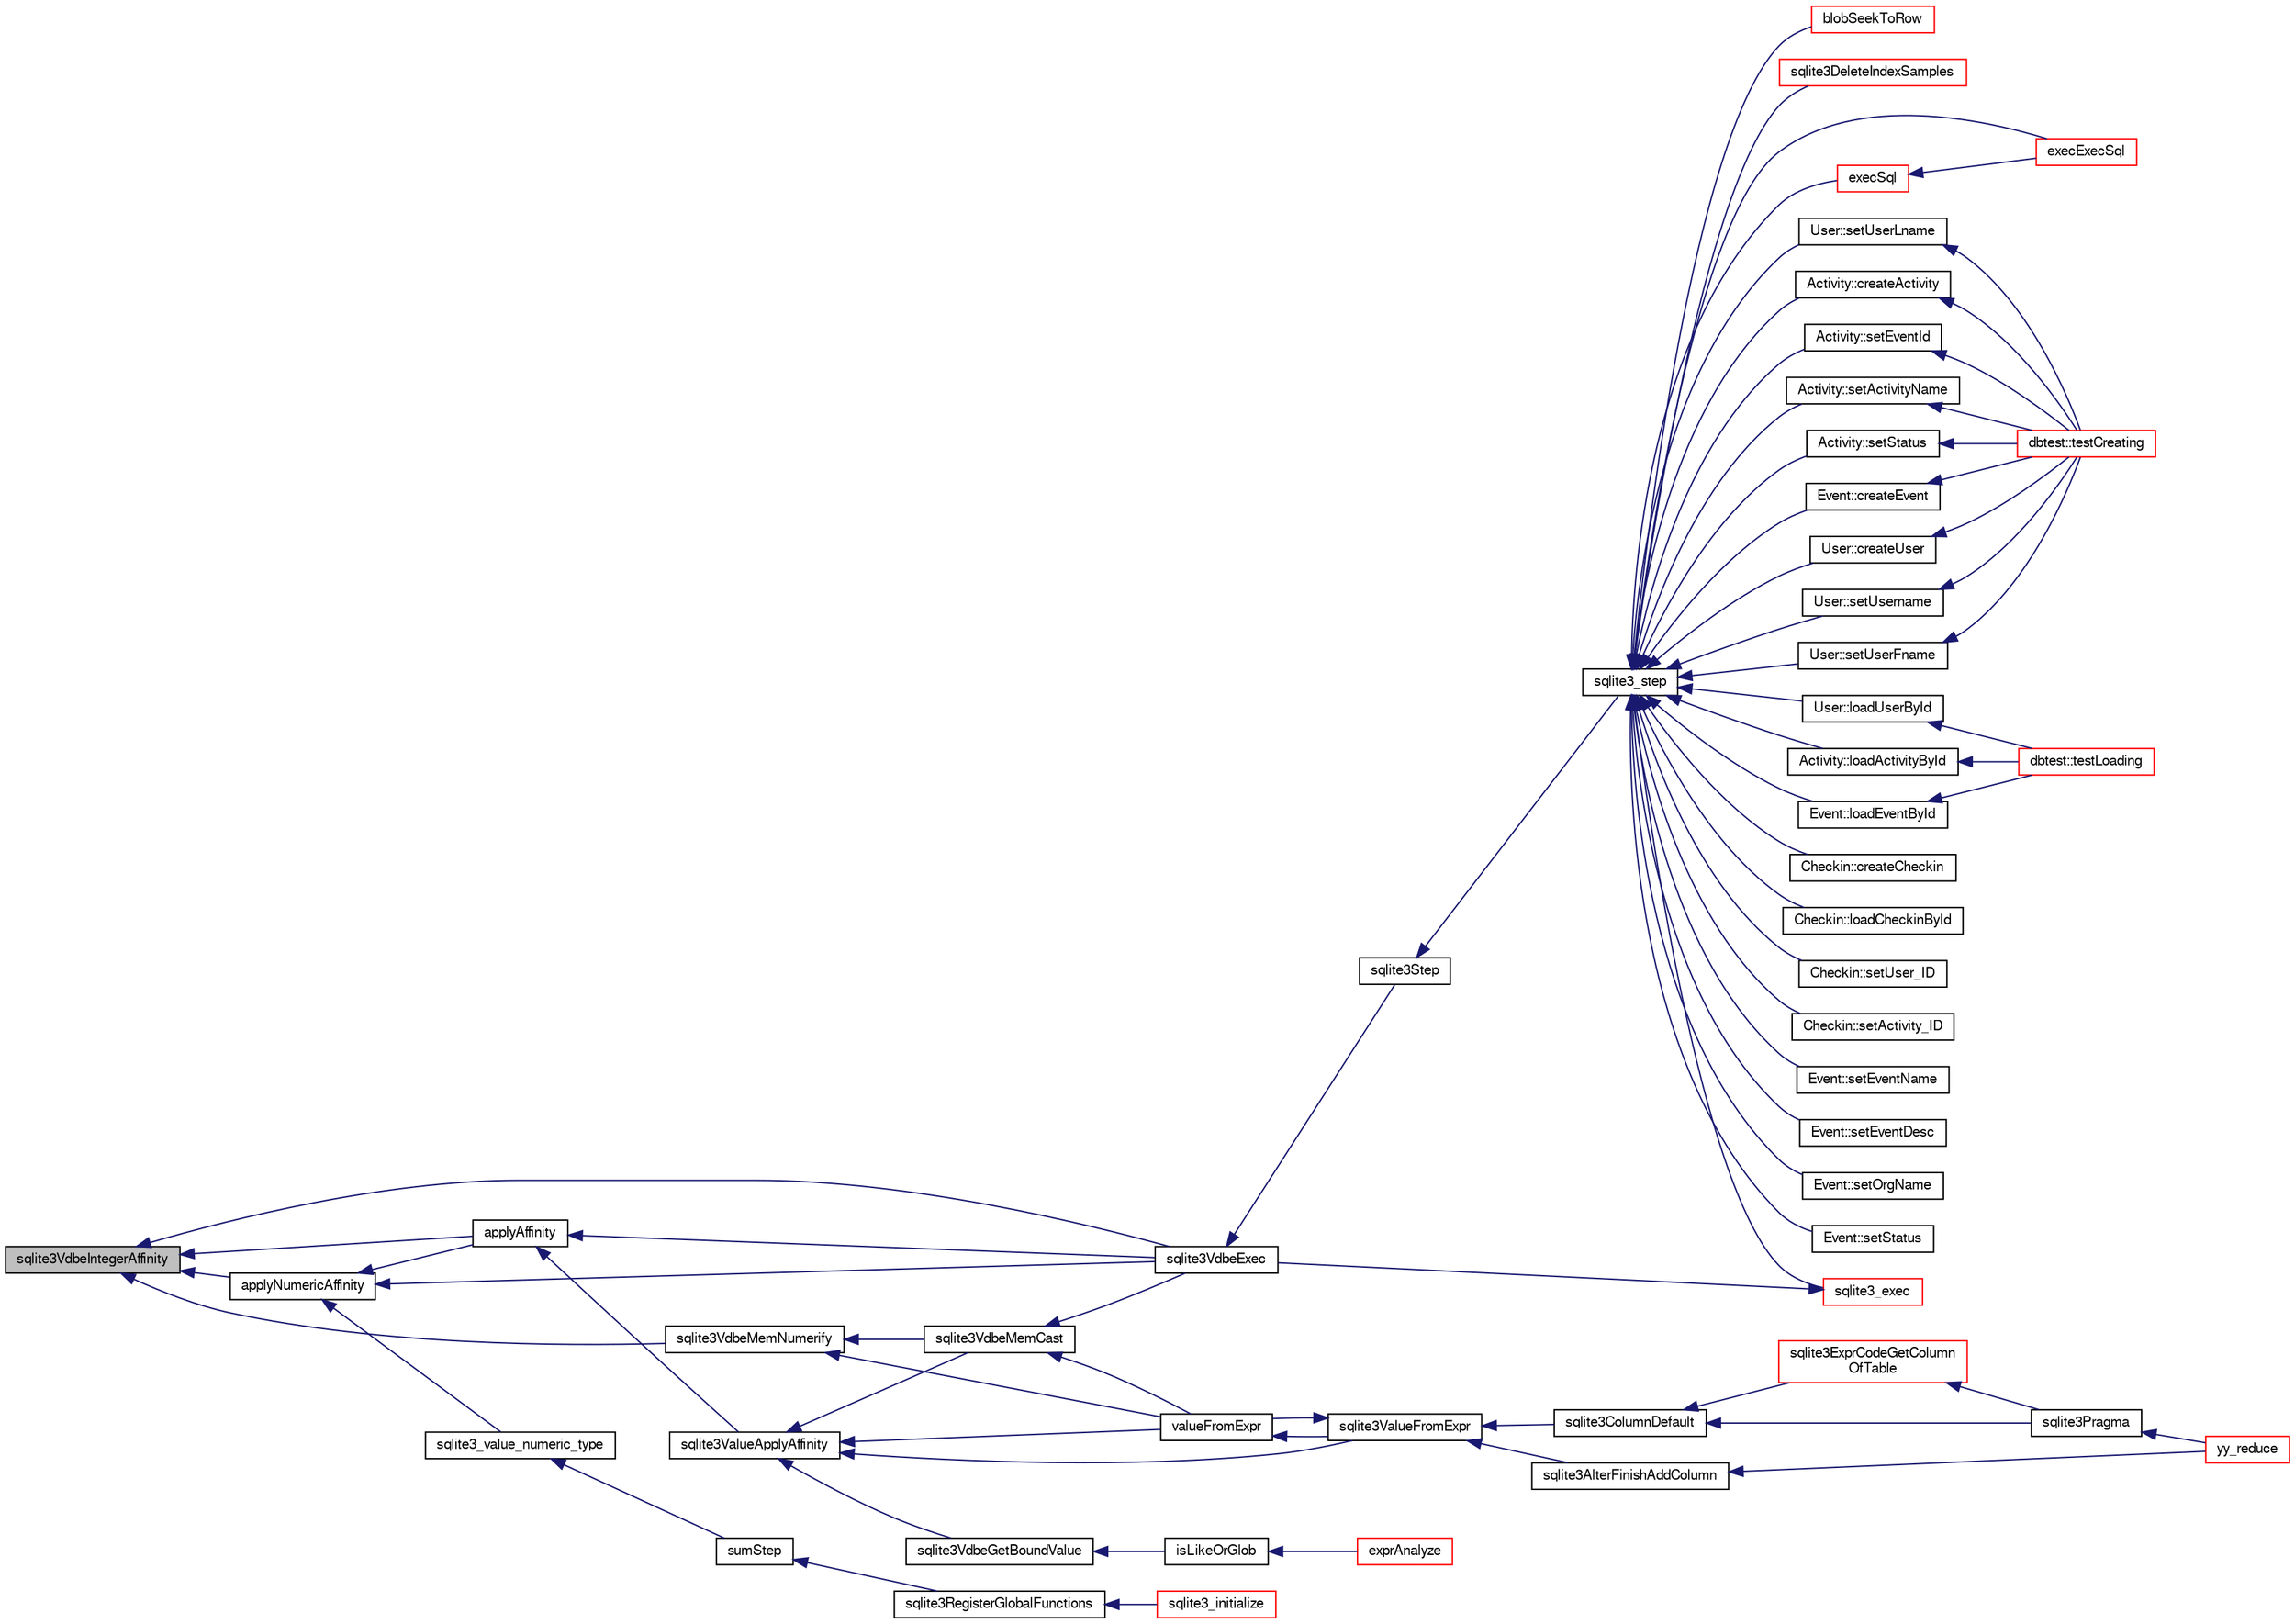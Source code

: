 digraph "sqlite3VdbeIntegerAffinity"
{
  edge [fontname="FreeSans",fontsize="10",labelfontname="FreeSans",labelfontsize="10"];
  node [fontname="FreeSans",fontsize="10",shape=record];
  rankdir="LR";
  Node758881 [label="sqlite3VdbeIntegerAffinity",height=0.2,width=0.4,color="black", fillcolor="grey75", style="filled", fontcolor="black"];
  Node758881 -> Node758882 [dir="back",color="midnightblue",fontsize="10",style="solid",fontname="FreeSans"];
  Node758882 [label="sqlite3VdbeMemNumerify",height=0.2,width=0.4,color="black", fillcolor="white", style="filled",URL="$sqlite3_8c.html#a5b24feaa1b99012399cb264698e27c41"];
  Node758882 -> Node758883 [dir="back",color="midnightblue",fontsize="10",style="solid",fontname="FreeSans"];
  Node758883 [label="sqlite3VdbeMemCast",height=0.2,width=0.4,color="black", fillcolor="white", style="filled",URL="$sqlite3_8c.html#a2e5bfc1911e317ae456d2cea24c2a0d5"];
  Node758883 -> Node758884 [dir="back",color="midnightblue",fontsize="10",style="solid",fontname="FreeSans"];
  Node758884 [label="valueFromExpr",height=0.2,width=0.4,color="black", fillcolor="white", style="filled",URL="$sqlite3_8c.html#a08f91b27c0189e8b5bcdea6537466b7c"];
  Node758884 -> Node758885 [dir="back",color="midnightblue",fontsize="10",style="solid",fontname="FreeSans"];
  Node758885 [label="sqlite3ValueFromExpr",height=0.2,width=0.4,color="black", fillcolor="white", style="filled",URL="$sqlite3_8c.html#af103c812684544760641a1cd4d9745df"];
  Node758885 -> Node758884 [dir="back",color="midnightblue",fontsize="10",style="solid",fontname="FreeSans"];
  Node758885 -> Node758886 [dir="back",color="midnightblue",fontsize="10",style="solid",fontname="FreeSans"];
  Node758886 [label="sqlite3AlterFinishAddColumn",height=0.2,width=0.4,color="black", fillcolor="white", style="filled",URL="$sqlite3_8c.html#a392e1e5be904b01216faae16a77c2c31"];
  Node758886 -> Node758887 [dir="back",color="midnightblue",fontsize="10",style="solid",fontname="FreeSans"];
  Node758887 [label="yy_reduce",height=0.2,width=0.4,color="red", fillcolor="white", style="filled",URL="$sqlite3_8c.html#a7c419a9b25711c666a9a2449ef377f14"];
  Node758885 -> Node758889 [dir="back",color="midnightblue",fontsize="10",style="solid",fontname="FreeSans"];
  Node758889 [label="sqlite3ColumnDefault",height=0.2,width=0.4,color="black", fillcolor="white", style="filled",URL="$sqlite3_8c.html#a59f47949957801afdf53735549eacc7d"];
  Node758889 -> Node758890 [dir="back",color="midnightblue",fontsize="10",style="solid",fontname="FreeSans"];
  Node758890 [label="sqlite3ExprCodeGetColumn\lOfTable",height=0.2,width=0.4,color="red", fillcolor="white", style="filled",URL="$sqlite3_8c.html#aef676ae689397d0e050eb0a360c32315"];
  Node758890 -> Node758924 [dir="back",color="midnightblue",fontsize="10",style="solid",fontname="FreeSans"];
  Node758924 [label="sqlite3Pragma",height=0.2,width=0.4,color="black", fillcolor="white", style="filled",URL="$sqlite3_8c.html#a111391370f58f8e6a6eca51fd34d62ed"];
  Node758924 -> Node758887 [dir="back",color="midnightblue",fontsize="10",style="solid",fontname="FreeSans"];
  Node758889 -> Node758924 [dir="back",color="midnightblue",fontsize="10",style="solid",fontname="FreeSans"];
  Node758883 -> Node758964 [dir="back",color="midnightblue",fontsize="10",style="solid",fontname="FreeSans"];
  Node758964 [label="sqlite3VdbeExec",height=0.2,width=0.4,color="black", fillcolor="white", style="filled",URL="$sqlite3_8c.html#a8ce40a614bdc56719c4d642b1e4dfb21"];
  Node758964 -> Node758965 [dir="back",color="midnightblue",fontsize="10",style="solid",fontname="FreeSans"];
  Node758965 [label="sqlite3Step",height=0.2,width=0.4,color="black", fillcolor="white", style="filled",URL="$sqlite3_8c.html#a3f2872e873e2758a4beedad1d5113554"];
  Node758965 -> Node758966 [dir="back",color="midnightblue",fontsize="10",style="solid",fontname="FreeSans"];
  Node758966 [label="sqlite3_step",height=0.2,width=0.4,color="black", fillcolor="white", style="filled",URL="$sqlite3_8h.html#ac1e491ce36b7471eb28387f7d3c74334"];
  Node758966 -> Node758967 [dir="back",color="midnightblue",fontsize="10",style="solid",fontname="FreeSans"];
  Node758967 [label="Activity::createActivity",height=0.2,width=0.4,color="black", fillcolor="white", style="filled",URL="$classActivity.html#a813cc5e52c14ab49b39014c134e3425b"];
  Node758967 -> Node758968 [dir="back",color="midnightblue",fontsize="10",style="solid",fontname="FreeSans"];
  Node758968 [label="dbtest::testCreating",height=0.2,width=0.4,color="red", fillcolor="white", style="filled",URL="$classdbtest.html#a8193e88a7df657069c8a6bd09c8243b7"];
  Node758966 -> Node758970 [dir="back",color="midnightblue",fontsize="10",style="solid",fontname="FreeSans"];
  Node758970 [label="Activity::loadActivityById",height=0.2,width=0.4,color="black", fillcolor="white", style="filled",URL="$classActivity.html#abe4ffb4f08a47212ebf9013259d9e7fd"];
  Node758970 -> Node758971 [dir="back",color="midnightblue",fontsize="10",style="solid",fontname="FreeSans"];
  Node758971 [label="dbtest::testLoading",height=0.2,width=0.4,color="red", fillcolor="white", style="filled",URL="$classdbtest.html#a6f98d82a2c8e2b9040848763504ddae1"];
  Node758966 -> Node758972 [dir="back",color="midnightblue",fontsize="10",style="solid",fontname="FreeSans"];
  Node758972 [label="Activity::setEventId",height=0.2,width=0.4,color="black", fillcolor="white", style="filled",URL="$classActivity.html#adb1d0fd0d08f473e068f0a4086bfa9ca"];
  Node758972 -> Node758968 [dir="back",color="midnightblue",fontsize="10",style="solid",fontname="FreeSans"];
  Node758966 -> Node758973 [dir="back",color="midnightblue",fontsize="10",style="solid",fontname="FreeSans"];
  Node758973 [label="Activity::setActivityName",height=0.2,width=0.4,color="black", fillcolor="white", style="filled",URL="$classActivity.html#a62dc3737b33915a36086f9dd26d16a81"];
  Node758973 -> Node758968 [dir="back",color="midnightblue",fontsize="10",style="solid",fontname="FreeSans"];
  Node758966 -> Node758974 [dir="back",color="midnightblue",fontsize="10",style="solid",fontname="FreeSans"];
  Node758974 [label="Activity::setStatus",height=0.2,width=0.4,color="black", fillcolor="white", style="filled",URL="$classActivity.html#af618135a7738f4d2a7ee147a8ef912ea"];
  Node758974 -> Node758968 [dir="back",color="midnightblue",fontsize="10",style="solid",fontname="FreeSans"];
  Node758966 -> Node758975 [dir="back",color="midnightblue",fontsize="10",style="solid",fontname="FreeSans"];
  Node758975 [label="Checkin::createCheckin",height=0.2,width=0.4,color="black", fillcolor="white", style="filled",URL="$classCheckin.html#a4e40acdf7fff0e607f6de4f24f3a163c"];
  Node758966 -> Node758976 [dir="back",color="midnightblue",fontsize="10",style="solid",fontname="FreeSans"];
  Node758976 [label="Checkin::loadCheckinById",height=0.2,width=0.4,color="black", fillcolor="white", style="filled",URL="$classCheckin.html#a3461f70ea6c68475225f2a07f78a21e0"];
  Node758966 -> Node758977 [dir="back",color="midnightblue",fontsize="10",style="solid",fontname="FreeSans"];
  Node758977 [label="Checkin::setUser_ID",height=0.2,width=0.4,color="black", fillcolor="white", style="filled",URL="$classCheckin.html#a76ab640f4f912876dbebf183db5359c6"];
  Node758966 -> Node758978 [dir="back",color="midnightblue",fontsize="10",style="solid",fontname="FreeSans"];
  Node758978 [label="Checkin::setActivity_ID",height=0.2,width=0.4,color="black", fillcolor="white", style="filled",URL="$classCheckin.html#ab2ff3ec2604ec73a42af25874a00b232"];
  Node758966 -> Node758979 [dir="back",color="midnightblue",fontsize="10",style="solid",fontname="FreeSans"];
  Node758979 [label="Event::createEvent",height=0.2,width=0.4,color="black", fillcolor="white", style="filled",URL="$classEvent.html#a77adb9f4a46ffb32c2d931f0691f5903"];
  Node758979 -> Node758968 [dir="back",color="midnightblue",fontsize="10",style="solid",fontname="FreeSans"];
  Node758966 -> Node758980 [dir="back",color="midnightblue",fontsize="10",style="solid",fontname="FreeSans"];
  Node758980 [label="Event::loadEventById",height=0.2,width=0.4,color="black", fillcolor="white", style="filled",URL="$classEvent.html#afa66cea33f722dbeecb69cc98fdea055"];
  Node758980 -> Node758971 [dir="back",color="midnightblue",fontsize="10",style="solid",fontname="FreeSans"];
  Node758966 -> Node758981 [dir="back",color="midnightblue",fontsize="10",style="solid",fontname="FreeSans"];
  Node758981 [label="Event::setEventName",height=0.2,width=0.4,color="black", fillcolor="white", style="filled",URL="$classEvent.html#a10596b6ca077df05184e30d62b08729d"];
  Node758966 -> Node758982 [dir="back",color="midnightblue",fontsize="10",style="solid",fontname="FreeSans"];
  Node758982 [label="Event::setEventDesc",height=0.2,width=0.4,color="black", fillcolor="white", style="filled",URL="$classEvent.html#ae36b8377dcae792f1c5c4726024c981b"];
  Node758966 -> Node758983 [dir="back",color="midnightblue",fontsize="10",style="solid",fontname="FreeSans"];
  Node758983 [label="Event::setOrgName",height=0.2,width=0.4,color="black", fillcolor="white", style="filled",URL="$classEvent.html#a19aac0f776bd764563a54977656cf680"];
  Node758966 -> Node758984 [dir="back",color="midnightblue",fontsize="10",style="solid",fontname="FreeSans"];
  Node758984 [label="Event::setStatus",height=0.2,width=0.4,color="black", fillcolor="white", style="filled",URL="$classEvent.html#ab0a6b9285af0f4172eb841e2b80f8972"];
  Node758966 -> Node758985 [dir="back",color="midnightblue",fontsize="10",style="solid",fontname="FreeSans"];
  Node758985 [label="blobSeekToRow",height=0.2,width=0.4,color="red", fillcolor="white", style="filled",URL="$sqlite3_8c.html#afff57e13332b98c8a44a7cebe38962ab"];
  Node758966 -> Node758988 [dir="back",color="midnightblue",fontsize="10",style="solid",fontname="FreeSans"];
  Node758988 [label="sqlite3DeleteIndexSamples",height=0.2,width=0.4,color="red", fillcolor="white", style="filled",URL="$sqlite3_8c.html#aaeda0302fbf61397ec009f65bed047ef"];
  Node758966 -> Node759083 [dir="back",color="midnightblue",fontsize="10",style="solid",fontname="FreeSans"];
  Node759083 [label="sqlite3_exec",height=0.2,width=0.4,color="red", fillcolor="white", style="filled",URL="$sqlite3_8h.html#a97487ec8150e0bcc8fa392ab8f0e24db"];
  Node759083 -> Node758964 [dir="back",color="midnightblue",fontsize="10",style="solid",fontname="FreeSans"];
  Node758966 -> Node759074 [dir="back",color="midnightblue",fontsize="10",style="solid",fontname="FreeSans"];
  Node759074 [label="execSql",height=0.2,width=0.4,color="red", fillcolor="white", style="filled",URL="$sqlite3_8c.html#a7d16651b98a110662f4c265eff0246cb"];
  Node759074 -> Node759075 [dir="back",color="midnightblue",fontsize="10",style="solid",fontname="FreeSans"];
  Node759075 [label="execExecSql",height=0.2,width=0.4,color="red", fillcolor="white", style="filled",URL="$sqlite3_8c.html#ac1be09a6c047f21133d16378d301e0d4"];
  Node758966 -> Node759075 [dir="back",color="midnightblue",fontsize="10",style="solid",fontname="FreeSans"];
  Node758966 -> Node759077 [dir="back",color="midnightblue",fontsize="10",style="solid",fontname="FreeSans"];
  Node759077 [label="User::createUser",height=0.2,width=0.4,color="black", fillcolor="white", style="filled",URL="$classUser.html#a22ed673939e8cc0a136130b809bba513"];
  Node759077 -> Node758968 [dir="back",color="midnightblue",fontsize="10",style="solid",fontname="FreeSans"];
  Node758966 -> Node759078 [dir="back",color="midnightblue",fontsize="10",style="solid",fontname="FreeSans"];
  Node759078 [label="User::loadUserById",height=0.2,width=0.4,color="black", fillcolor="white", style="filled",URL="$classUser.html#a863377665b7fb83c5547dcf9727f5092"];
  Node759078 -> Node758971 [dir="back",color="midnightblue",fontsize="10",style="solid",fontname="FreeSans"];
  Node758966 -> Node759079 [dir="back",color="midnightblue",fontsize="10",style="solid",fontname="FreeSans"];
  Node759079 [label="User::setUsername",height=0.2,width=0.4,color="black", fillcolor="white", style="filled",URL="$classUser.html#aa0497022a136cb78de785b0a39ae60b1"];
  Node759079 -> Node758968 [dir="back",color="midnightblue",fontsize="10",style="solid",fontname="FreeSans"];
  Node758966 -> Node759080 [dir="back",color="midnightblue",fontsize="10",style="solid",fontname="FreeSans"];
  Node759080 [label="User::setUserFname",height=0.2,width=0.4,color="black", fillcolor="white", style="filled",URL="$classUser.html#a72657eb55cd0ca437b4841a43f19912f"];
  Node759080 -> Node758968 [dir="back",color="midnightblue",fontsize="10",style="solid",fontname="FreeSans"];
  Node758966 -> Node759081 [dir="back",color="midnightblue",fontsize="10",style="solid",fontname="FreeSans"];
  Node759081 [label="User::setUserLname",height=0.2,width=0.4,color="black", fillcolor="white", style="filled",URL="$classUser.html#aa25973387e5afe1aa6f60dd6545e33b5"];
  Node759081 -> Node758968 [dir="back",color="midnightblue",fontsize="10",style="solid",fontname="FreeSans"];
  Node758882 -> Node758884 [dir="back",color="midnightblue",fontsize="10",style="solid",fontname="FreeSans"];
  Node758881 -> Node759151 [dir="back",color="midnightblue",fontsize="10",style="solid",fontname="FreeSans"];
  Node759151 [label="applyNumericAffinity",height=0.2,width=0.4,color="black", fillcolor="white", style="filled",URL="$sqlite3_8c.html#a19b758d1e05ec71a8df088b752a4a8cf"];
  Node759151 -> Node759152 [dir="back",color="midnightblue",fontsize="10",style="solid",fontname="FreeSans"];
  Node759152 [label="applyAffinity",height=0.2,width=0.4,color="black", fillcolor="white", style="filled",URL="$sqlite3_8c.html#a9ed2c1bcefa8734a1c341ba28a785486"];
  Node759152 -> Node759153 [dir="back",color="midnightblue",fontsize="10",style="solid",fontname="FreeSans"];
  Node759153 [label="sqlite3ValueApplyAffinity",height=0.2,width=0.4,color="black", fillcolor="white", style="filled",URL="$sqlite3_8c.html#a535535f08aaaba2ebdf49ada6aca6fac"];
  Node759153 -> Node758883 [dir="back",color="midnightblue",fontsize="10",style="solid",fontname="FreeSans"];
  Node759153 -> Node758884 [dir="back",color="midnightblue",fontsize="10",style="solid",fontname="FreeSans"];
  Node759153 -> Node758885 [dir="back",color="midnightblue",fontsize="10",style="solid",fontname="FreeSans"];
  Node759153 -> Node759154 [dir="back",color="midnightblue",fontsize="10",style="solid",fontname="FreeSans"];
  Node759154 [label="sqlite3VdbeGetBoundValue",height=0.2,width=0.4,color="black", fillcolor="white", style="filled",URL="$sqlite3_8c.html#a4a816e353a950be4e752c157eb7437b5"];
  Node759154 -> Node758951 [dir="back",color="midnightblue",fontsize="10",style="solid",fontname="FreeSans"];
  Node758951 [label="isLikeOrGlob",height=0.2,width=0.4,color="black", fillcolor="white", style="filled",URL="$sqlite3_8c.html#a6c38e495198bf8976f68d1a6ebd74a50"];
  Node758951 -> Node758952 [dir="back",color="midnightblue",fontsize="10",style="solid",fontname="FreeSans"];
  Node758952 [label="exprAnalyze",height=0.2,width=0.4,color="red", fillcolor="white", style="filled",URL="$sqlite3_8c.html#acb10e48c9a4184a4edd9bfd5b14ad0b7"];
  Node759152 -> Node758964 [dir="back",color="midnightblue",fontsize="10",style="solid",fontname="FreeSans"];
  Node759151 -> Node759155 [dir="back",color="midnightblue",fontsize="10",style="solid",fontname="FreeSans"];
  Node759155 [label="sqlite3_value_numeric_type",height=0.2,width=0.4,color="black", fillcolor="white", style="filled",URL="$sqlite3_8h.html#a27ddcc00adc41cc2b4c30a88958acd9a"];
  Node759155 -> Node759156 [dir="back",color="midnightblue",fontsize="10",style="solid",fontname="FreeSans"];
  Node759156 [label="sumStep",height=0.2,width=0.4,color="black", fillcolor="white", style="filled",URL="$sqlite3_8c.html#a357caed2b7201c57a80525a53e3c7487"];
  Node759156 -> Node759157 [dir="back",color="midnightblue",fontsize="10",style="solid",fontname="FreeSans"];
  Node759157 [label="sqlite3RegisterGlobalFunctions",height=0.2,width=0.4,color="black", fillcolor="white", style="filled",URL="$sqlite3_8c.html#a9f75bd111010f29e1b8d74344473c4ec"];
  Node759157 -> Node759158 [dir="back",color="midnightblue",fontsize="10",style="solid",fontname="FreeSans"];
  Node759158 [label="sqlite3_initialize",height=0.2,width=0.4,color="red", fillcolor="white", style="filled",URL="$sqlite3_8h.html#ab0c0ee2d5d4cf8b28e9572296a8861df"];
  Node759151 -> Node758964 [dir="back",color="midnightblue",fontsize="10",style="solid",fontname="FreeSans"];
  Node758881 -> Node759152 [dir="back",color="midnightblue",fontsize="10",style="solid",fontname="FreeSans"];
  Node758881 -> Node758964 [dir="back",color="midnightblue",fontsize="10",style="solid",fontname="FreeSans"];
}
